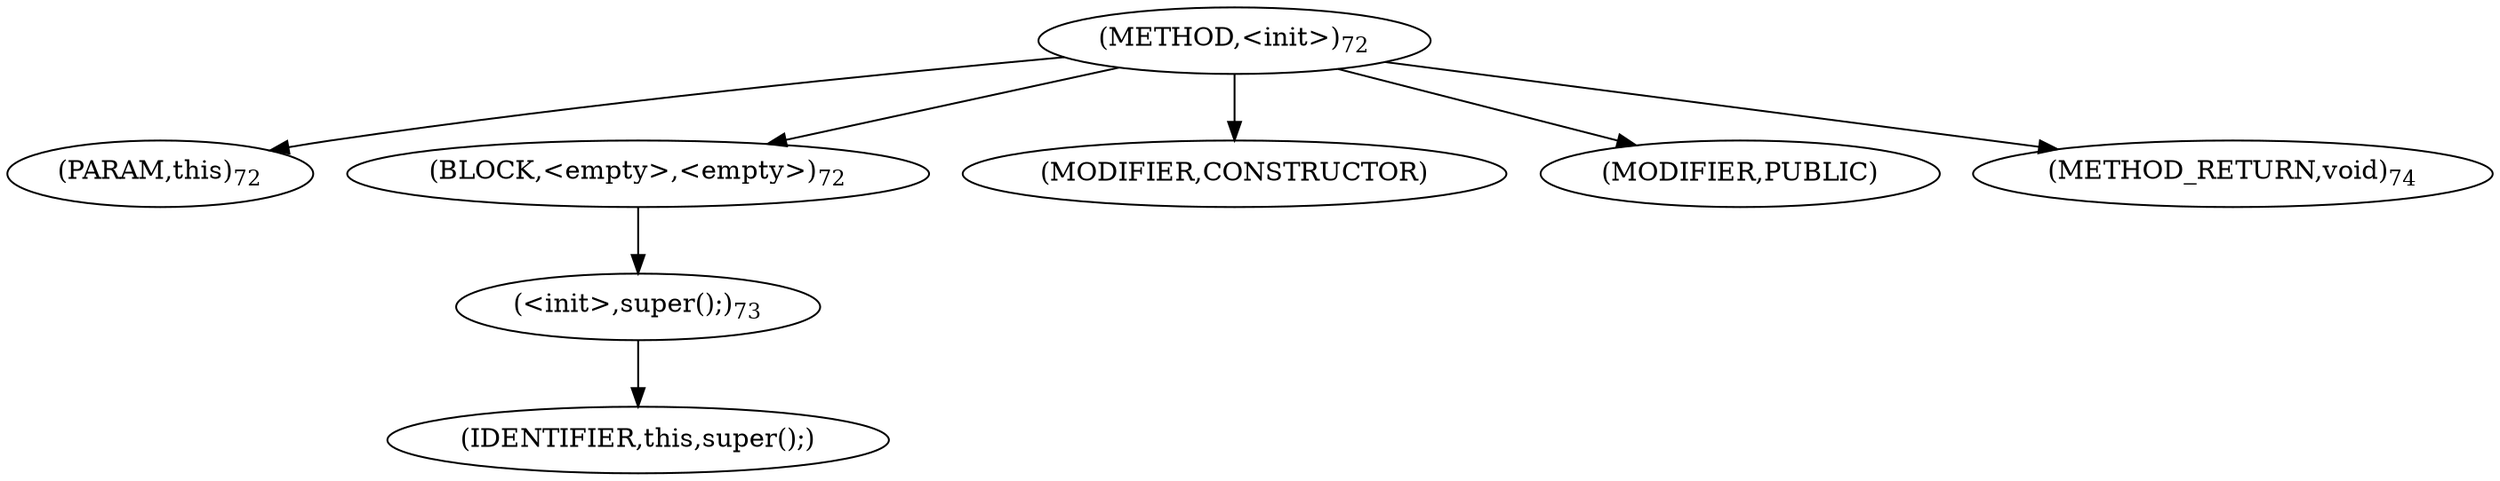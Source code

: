 digraph "&lt;init&gt;" {  
"59" [label = <(METHOD,&lt;init&gt;)<SUB>72</SUB>> ]
"4" [label = <(PARAM,this)<SUB>72</SUB>> ]
"60" [label = <(BLOCK,&lt;empty&gt;,&lt;empty&gt;)<SUB>72</SUB>> ]
"61" [label = <(&lt;init&gt;,super();)<SUB>73</SUB>> ]
"3" [label = <(IDENTIFIER,this,super();)> ]
"62" [label = <(MODIFIER,CONSTRUCTOR)> ]
"63" [label = <(MODIFIER,PUBLIC)> ]
"64" [label = <(METHOD_RETURN,void)<SUB>74</SUB>> ]
  "59" -> "4" 
  "59" -> "60" 
  "59" -> "62" 
  "59" -> "63" 
  "59" -> "64" 
  "60" -> "61" 
  "61" -> "3" 
}
